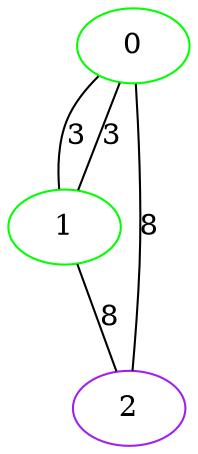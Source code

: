 graph "" {
0 [color=green, weight=2];
1 [color=green, weight=2];
2 [color=purple, weight=4];
0 -- 1  [key=0, label=3];
0 -- 1  [key=1, label=3];
0 -- 2  [key=0, label=8];
1 -- 2  [key=0, label=8];
}
